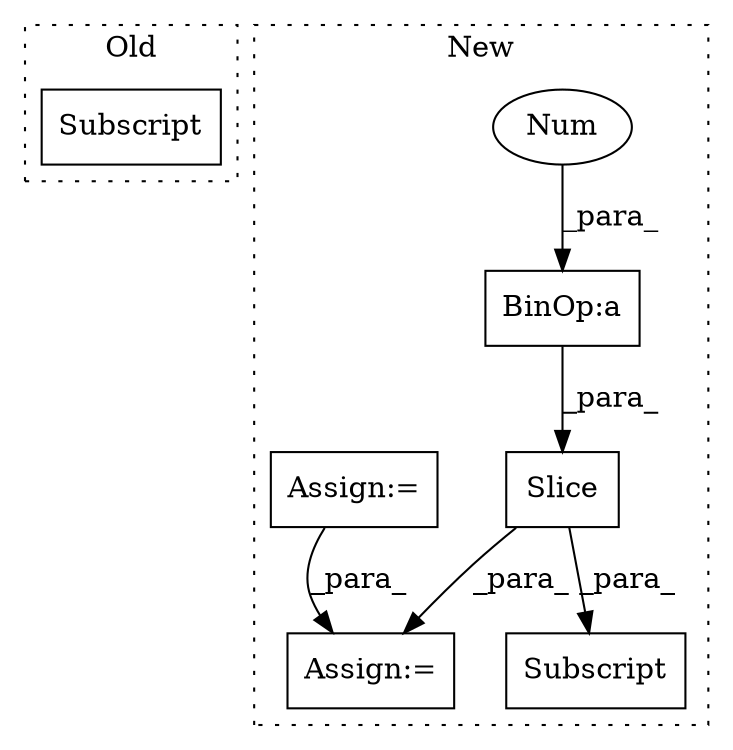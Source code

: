 digraph G {
subgraph cluster0 {
1 [label="Subscript" a="63" s="3559,0" l="16,0" shape="box"];
label = "Old";
style="dotted";
}
subgraph cluster1 {
2 [label="Slice" a="80" s="4483" l="1" shape="box"];
3 [label="BinOp:a" a="82" s="4486" l="3" shape="box"];
4 [label="Num" a="76" s="4489" l="1" shape="ellipse"];
5 [label="Assign:=" a="68" s="4445" l="4" shape="box"];
6 [label="Subscript" a="63" s="4449,0" l="43,0" shape="box"];
7 [label="Assign:=" a="68" s="4247" l="3" shape="box"];
label = "New";
style="dotted";
}
2 -> 5 [label="_para_"];
2 -> 6 [label="_para_"];
3 -> 2 [label="_para_"];
4 -> 3 [label="_para_"];
7 -> 5 [label="_para_"];
}